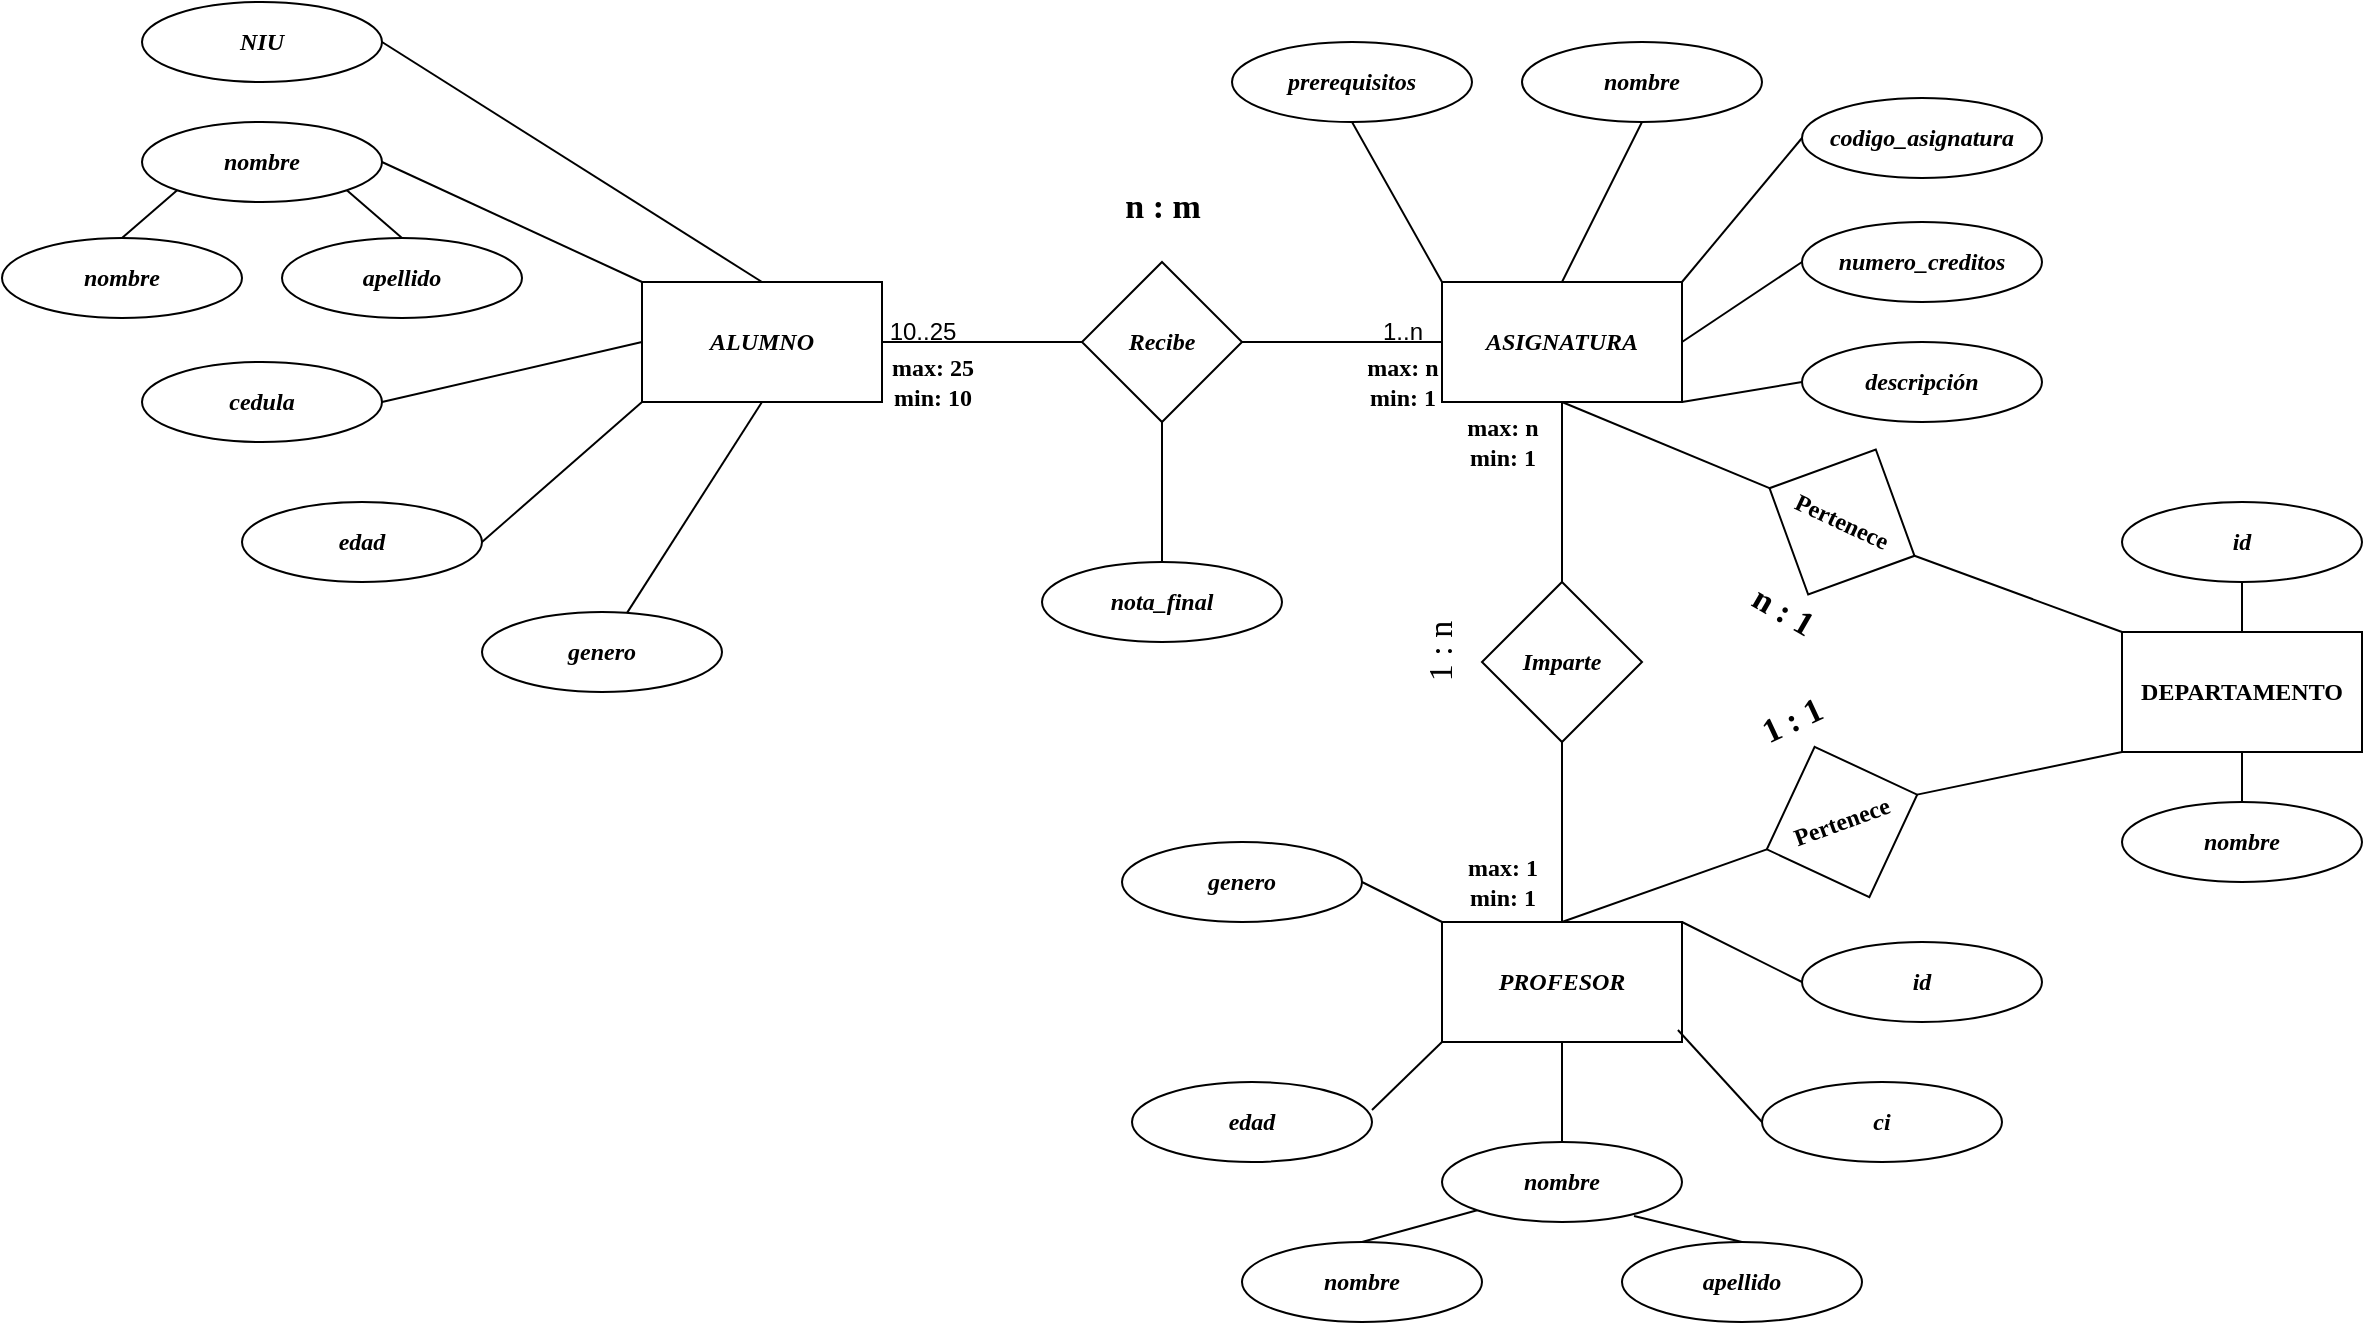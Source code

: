 <mxfile version="21.8.0" type="device">
  <diagram id="R2lEEEUBdFMjLlhIrx00" name="Page-1">
    <mxGraphModel dx="1730" dy="478" grid="1" gridSize="10" guides="1" tooltips="1" connect="1" arrows="1" fold="1" page="1" pageScale="1" pageWidth="850" pageHeight="1100" math="0" shadow="0" extFonts="Permanent Marker^https://fonts.googleapis.com/css?family=Permanent+Marker">
      <root>
        <mxCell id="0" />
        <mxCell id="1" parent="0" />
        <mxCell id="W472uiRHZurD4f3IgPym-1" value="ALUMNO" style="rounded=0;whiteSpace=wrap;html=1;fontStyle=3;fontFamily=Comic Sans MS;" parent="1" vertex="1">
          <mxGeometry x="120" y="240" width="120" height="60" as="geometry" />
        </mxCell>
        <mxCell id="W472uiRHZurD4f3IgPym-2" value="ASIGNATURA" style="rounded=0;whiteSpace=wrap;html=1;fontFamily=Comic Sans MS;fontStyle=3" parent="1" vertex="1">
          <mxGeometry x="520" y="240" width="120" height="60" as="geometry" />
        </mxCell>
        <mxCell id="W472uiRHZurD4f3IgPym-3" value="PROFESOR" style="rounded=0;whiteSpace=wrap;html=1;fontFamily=Comic Sans MS;fontStyle=3" parent="1" vertex="1">
          <mxGeometry x="520" y="560" width="120" height="60" as="geometry" />
        </mxCell>
        <mxCell id="W472uiRHZurD4f3IgPym-4" value="Recibe" style="rhombus;whiteSpace=wrap;html=1;fontFamily=Comic Sans MS;fontStyle=3" parent="1" vertex="1">
          <mxGeometry x="340" y="230" width="80" height="80" as="geometry" />
        </mxCell>
        <mxCell id="W472uiRHZurD4f3IgPym-9" value="" style="endArrow=none;html=1;rounded=0;entryX=0;entryY=0.5;entryDx=0;entryDy=0;exitX=1;exitY=0.5;exitDx=0;exitDy=0;" parent="1" source="W472uiRHZurD4f3IgPym-1" target="W472uiRHZurD4f3IgPym-4" edge="1">
          <mxGeometry width="50" height="50" relative="1" as="geometry">
            <mxPoint x="250" y="270" as="sourcePoint" />
            <mxPoint x="300" y="220" as="targetPoint" />
          </mxGeometry>
        </mxCell>
        <mxCell id="W472uiRHZurD4f3IgPym-11" value="" style="endArrow=none;html=1;rounded=0;exitX=1;exitY=0.5;exitDx=0;exitDy=0;entryX=0;entryY=0.5;entryDx=0;entryDy=0;fontFamily=Comic Sans MS;fontStyle=3" parent="1" source="W472uiRHZurD4f3IgPym-4" target="W472uiRHZurD4f3IgPym-2" edge="1">
          <mxGeometry width="50" height="50" relative="1" as="geometry">
            <mxPoint x="490" y="440" as="sourcePoint" />
            <mxPoint x="540" y="390" as="targetPoint" />
          </mxGeometry>
        </mxCell>
        <mxCell id="W472uiRHZurD4f3IgPym-12" value="Imparte" style="rhombus;whiteSpace=wrap;html=1;fontFamily=Comic Sans MS;fontStyle=3" parent="1" vertex="1">
          <mxGeometry x="540" y="390" width="80" height="80" as="geometry" />
        </mxCell>
        <mxCell id="W472uiRHZurD4f3IgPym-13" value="" style="endArrow=none;html=1;rounded=0;entryX=0.5;entryY=1;entryDx=0;entryDy=0;exitX=0.5;exitY=0;exitDx=0;exitDy=0;" parent="1" source="W472uiRHZurD4f3IgPym-12" target="W472uiRHZurD4f3IgPym-2" edge="1">
          <mxGeometry width="50" height="50" relative="1" as="geometry">
            <mxPoint x="490" y="440" as="sourcePoint" />
            <mxPoint x="540" y="390" as="targetPoint" />
          </mxGeometry>
        </mxCell>
        <mxCell id="W472uiRHZurD4f3IgPym-14" value="" style="endArrow=none;html=1;rounded=0;entryX=0.5;entryY=0;entryDx=0;entryDy=0;exitX=0.5;exitY=1;exitDx=0;exitDy=0;fontFamily=Comic Sans MS;fontStyle=3" parent="1" source="W472uiRHZurD4f3IgPym-12" target="W472uiRHZurD4f3IgPym-3" edge="1">
          <mxGeometry width="50" height="50" relative="1" as="geometry">
            <mxPoint x="490" y="440" as="sourcePoint" />
            <mxPoint x="540" y="390" as="targetPoint" />
          </mxGeometry>
        </mxCell>
        <mxCell id="W472uiRHZurD4f3IgPym-15" value="apellido" style="ellipse;whiteSpace=wrap;html=1;fontStyle=3;fontFamily=Comic Sans MS;" parent="1" vertex="1">
          <mxGeometry x="-60" y="218" width="120" height="40" as="geometry" />
        </mxCell>
        <mxCell id="W472uiRHZurD4f3IgPym-16" value="nombre" style="ellipse;whiteSpace=wrap;html=1;fontStyle=3;fontFamily=Comic Sans MS;" parent="1" vertex="1">
          <mxGeometry x="-200" y="218" width="120" height="40" as="geometry" />
        </mxCell>
        <mxCell id="W472uiRHZurD4f3IgPym-17" value="nombre" style="ellipse;whiteSpace=wrap;html=1;fontStyle=3;fontFamily=Comic Sans MS;" parent="1" vertex="1">
          <mxGeometry x="-130" y="160" width="120" height="40" as="geometry" />
        </mxCell>
        <mxCell id="W472uiRHZurD4f3IgPym-19" value="NIU" style="ellipse;whiteSpace=wrap;html=1;fontStyle=3;fontFamily=Comic Sans MS;" parent="1" vertex="1">
          <mxGeometry x="-130" y="100" width="120" height="40" as="geometry" />
        </mxCell>
        <mxCell id="W472uiRHZurD4f3IgPym-20" value="cedula" style="ellipse;whiteSpace=wrap;html=1;fontStyle=3;fontFamily=Comic Sans MS;" parent="1" vertex="1">
          <mxGeometry x="-130" y="280" width="120" height="40" as="geometry" />
        </mxCell>
        <mxCell id="W472uiRHZurD4f3IgPym-21" value="edad" style="ellipse;whiteSpace=wrap;html=1;fontStyle=3;fontFamily=Comic Sans MS;" parent="1" vertex="1">
          <mxGeometry x="-80" y="350" width="120" height="40" as="geometry" />
        </mxCell>
        <mxCell id="W472uiRHZurD4f3IgPym-22" value="" style="endArrow=none;html=1;rounded=0;entryX=0;entryY=0;entryDx=0;entryDy=0;exitX=1;exitY=0.5;exitDx=0;exitDy=0;fontStyle=3;fontFamily=Comic Sans MS;" parent="1" source="W472uiRHZurD4f3IgPym-17" target="W472uiRHZurD4f3IgPym-1" edge="1">
          <mxGeometry width="50" height="50" relative="1" as="geometry">
            <mxPoint x="20" y="240" as="sourcePoint" />
            <mxPoint x="70" y="190" as="targetPoint" />
          </mxGeometry>
        </mxCell>
        <mxCell id="W472uiRHZurD4f3IgPym-23" value="" style="endArrow=none;html=1;rounded=0;entryX=0.5;entryY=0;entryDx=0;entryDy=0;exitX=1;exitY=0.5;exitDx=0;exitDy=0;fontStyle=3;fontFamily=Comic Sans MS;" parent="1" source="W472uiRHZurD4f3IgPym-19" target="W472uiRHZurD4f3IgPym-1" edge="1">
          <mxGeometry width="50" height="50" relative="1" as="geometry">
            <mxPoint x="20" y="240" as="sourcePoint" />
            <mxPoint x="70" y="190" as="targetPoint" />
          </mxGeometry>
        </mxCell>
        <mxCell id="W472uiRHZurD4f3IgPym-24" value="" style="endArrow=none;html=1;rounded=0;entryX=0;entryY=1;entryDx=0;entryDy=0;exitX=1;exitY=0.5;exitDx=0;exitDy=0;fontStyle=3;fontFamily=Comic Sans MS;" parent="1" source="W472uiRHZurD4f3IgPym-21" target="W472uiRHZurD4f3IgPym-1" edge="1">
          <mxGeometry width="50" height="50" relative="1" as="geometry">
            <mxPoint x="50" y="350" as="sourcePoint" />
            <mxPoint x="70" y="190" as="targetPoint" />
          </mxGeometry>
        </mxCell>
        <mxCell id="W472uiRHZurD4f3IgPym-25" value="" style="endArrow=none;html=1;rounded=0;entryX=0;entryY=0.5;entryDx=0;entryDy=0;exitX=1;exitY=0.5;exitDx=0;exitDy=0;fontStyle=3;fontFamily=Comic Sans MS;" parent="1" source="W472uiRHZurD4f3IgPym-20" target="W472uiRHZurD4f3IgPym-1" edge="1">
          <mxGeometry width="50" height="50" relative="1" as="geometry">
            <mxPoint x="20" y="240" as="sourcePoint" />
            <mxPoint x="70" y="190" as="targetPoint" />
          </mxGeometry>
        </mxCell>
        <mxCell id="W472uiRHZurD4f3IgPym-26" value="" style="endArrow=none;html=1;rounded=0;exitX=0.5;exitY=0;exitDx=0;exitDy=0;entryX=0;entryY=1;entryDx=0;entryDy=0;fontStyle=3;fontFamily=Comic Sans MS;" parent="1" source="W472uiRHZurD4f3IgPym-16" target="W472uiRHZurD4f3IgPym-17" edge="1">
          <mxGeometry width="50" height="50" relative="1" as="geometry">
            <mxPoint x="20" y="240" as="sourcePoint" />
            <mxPoint x="70" y="190" as="targetPoint" />
          </mxGeometry>
        </mxCell>
        <mxCell id="W472uiRHZurD4f3IgPym-27" value="" style="endArrow=none;html=1;rounded=0;exitX=1;exitY=1;exitDx=0;exitDy=0;entryX=0.5;entryY=0;entryDx=0;entryDy=0;fontStyle=3;fontFamily=Comic Sans MS;" parent="1" source="W472uiRHZurD4f3IgPym-17" target="W472uiRHZurD4f3IgPym-15" edge="1">
          <mxGeometry width="50" height="50" relative="1" as="geometry">
            <mxPoint x="20" y="240" as="sourcePoint" />
            <mxPoint x="70" y="190" as="targetPoint" />
          </mxGeometry>
        </mxCell>
        <mxCell id="W472uiRHZurD4f3IgPym-28" value="nombre" style="ellipse;whiteSpace=wrap;html=1;fontStyle=3;fontFamily=Comic Sans MS;" parent="1" vertex="1">
          <mxGeometry x="560" y="120" width="120" height="40" as="geometry" />
        </mxCell>
        <mxCell id="W472uiRHZurD4f3IgPym-29" value="codigo_asignatura" style="ellipse;whiteSpace=wrap;html=1;fontStyle=3;fontFamily=Comic Sans MS;" parent="1" vertex="1">
          <mxGeometry x="700" y="148" width="120" height="40" as="geometry" />
        </mxCell>
        <mxCell id="W472uiRHZurD4f3IgPym-30" value="" style="endArrow=none;html=1;rounded=0;entryX=0.5;entryY=1;entryDx=0;entryDy=0;exitX=0.5;exitY=0;exitDx=0;exitDy=0;fontFamily=Comic Sans MS;fontStyle=3" parent="1" source="W472uiRHZurD4f3IgPym-2" target="W472uiRHZurD4f3IgPym-28" edge="1">
          <mxGeometry width="50" height="50" relative="1" as="geometry">
            <mxPoint x="370" y="340" as="sourcePoint" />
            <mxPoint x="420" y="290" as="targetPoint" />
          </mxGeometry>
        </mxCell>
        <mxCell id="W472uiRHZurD4f3IgPym-32" value="" style="endArrow=none;html=1;rounded=0;entryX=0;entryY=0.5;entryDx=0;entryDy=0;exitX=1;exitY=0;exitDx=0;exitDy=0;fontFamily=Comic Sans MS;fontStyle=3" parent="1" source="W472uiRHZurD4f3IgPym-2" target="W472uiRHZurD4f3IgPym-29" edge="1">
          <mxGeometry width="50" height="50" relative="1" as="geometry">
            <mxPoint x="370" y="340" as="sourcePoint" />
            <mxPoint x="420" y="290" as="targetPoint" />
          </mxGeometry>
        </mxCell>
        <mxCell id="W472uiRHZurD4f3IgPym-33" value="genero" style="ellipse;whiteSpace=wrap;html=1;fontStyle=3;fontFamily=Comic Sans MS;" parent="1" vertex="1">
          <mxGeometry x="360" y="520" width="120" height="40" as="geometry" />
        </mxCell>
        <mxCell id="W472uiRHZurD4f3IgPym-34" value="id" style="ellipse;whiteSpace=wrap;html=1;fontStyle=3;fontFamily=Comic Sans MS;" parent="1" vertex="1">
          <mxGeometry x="700" y="570" width="120" height="40" as="geometry" />
        </mxCell>
        <mxCell id="W472uiRHZurD4f3IgPym-35" value="ci" style="ellipse;whiteSpace=wrap;html=1;fontStyle=3;fontFamily=Comic Sans MS;" parent="1" vertex="1">
          <mxGeometry x="680" y="640" width="120" height="40" as="geometry" />
        </mxCell>
        <mxCell id="W472uiRHZurD4f3IgPym-36" value="nombre" style="ellipse;whiteSpace=wrap;html=1;fontStyle=3;fontFamily=Comic Sans MS;" parent="1" vertex="1">
          <mxGeometry x="520" y="670" width="120" height="40" as="geometry" />
        </mxCell>
        <mxCell id="W472uiRHZurD4f3IgPym-37" value="edad" style="ellipse;whiteSpace=wrap;html=1;fontStyle=3;fontFamily=Comic Sans MS;" parent="1" vertex="1">
          <mxGeometry x="365" y="640" width="120" height="40" as="geometry" />
        </mxCell>
        <mxCell id="W472uiRHZurD4f3IgPym-38" value="" style="endArrow=none;html=1;rounded=0;entryX=0;entryY=1;entryDx=0;entryDy=0;exitX=1;exitY=0.35;exitDx=0;exitDy=0;exitPerimeter=0;fontFamily=Comic Sans MS;fontStyle=3" parent="1" source="W472uiRHZurD4f3IgPym-37" target="W472uiRHZurD4f3IgPym-3" edge="1">
          <mxGeometry width="50" height="50" relative="1" as="geometry">
            <mxPoint x="370" y="640" as="sourcePoint" />
            <mxPoint x="420" y="590" as="targetPoint" />
          </mxGeometry>
        </mxCell>
        <mxCell id="W472uiRHZurD4f3IgPym-39" value="" style="endArrow=none;html=1;rounded=0;entryX=0.5;entryY=1;entryDx=0;entryDy=0;exitX=0.5;exitY=0;exitDx=0;exitDy=0;fontFamily=Comic Sans MS;fontStyle=3" parent="1" source="W472uiRHZurD4f3IgPym-36" target="W472uiRHZurD4f3IgPym-3" edge="1">
          <mxGeometry width="50" height="50" relative="1" as="geometry">
            <mxPoint x="370" y="640" as="sourcePoint" />
            <mxPoint x="420" y="590" as="targetPoint" />
          </mxGeometry>
        </mxCell>
        <mxCell id="W472uiRHZurD4f3IgPym-40" value="" style="endArrow=none;html=1;rounded=0;entryX=1;entryY=0.5;entryDx=0;entryDy=0;exitX=0;exitY=0;exitDx=0;exitDy=0;fontFamily=Comic Sans MS;fontStyle=3" parent="1" source="W472uiRHZurD4f3IgPym-3" target="W472uiRHZurD4f3IgPym-33" edge="1">
          <mxGeometry width="50" height="50" relative="1" as="geometry">
            <mxPoint x="370" y="640" as="sourcePoint" />
            <mxPoint x="420" y="590" as="targetPoint" />
          </mxGeometry>
        </mxCell>
        <mxCell id="W472uiRHZurD4f3IgPym-41" value="" style="endArrow=none;html=1;rounded=0;entryX=0;entryY=0.5;entryDx=0;entryDy=0;exitX=1;exitY=0;exitDx=0;exitDy=0;fontFamily=Comic Sans MS;fontStyle=3" parent="1" source="W472uiRHZurD4f3IgPym-3" target="W472uiRHZurD4f3IgPym-34" edge="1">
          <mxGeometry width="50" height="50" relative="1" as="geometry">
            <mxPoint x="370" y="640" as="sourcePoint" />
            <mxPoint x="420" y="590" as="targetPoint" />
          </mxGeometry>
        </mxCell>
        <mxCell id="W472uiRHZurD4f3IgPym-42" value="" style="endArrow=none;html=1;rounded=0;entryX=0;entryY=0.5;entryDx=0;entryDy=0;exitX=0.983;exitY=0.9;exitDx=0;exitDy=0;fontFamily=Comic Sans MS;fontStyle=3;exitPerimeter=0;" parent="1" source="W472uiRHZurD4f3IgPym-3" target="W472uiRHZurD4f3IgPym-35" edge="1">
          <mxGeometry width="50" height="50" relative="1" as="geometry">
            <mxPoint x="370" y="640" as="sourcePoint" />
            <mxPoint x="420" y="590" as="targetPoint" />
          </mxGeometry>
        </mxCell>
        <mxCell id="W472uiRHZurD4f3IgPym-44" value="nota_final" style="ellipse;whiteSpace=wrap;html=1;fontStyle=3;fontFamily=Comic Sans MS;" parent="1" vertex="1">
          <mxGeometry x="320" y="380" width="120" height="40" as="geometry" />
        </mxCell>
        <mxCell id="W472uiRHZurD4f3IgPym-46" value="" style="endArrow=none;html=1;rounded=0;exitX=0.5;exitY=0;exitDx=0;exitDy=0;entryX=0.5;entryY=1;entryDx=0;entryDy=0;" parent="1" source="W472uiRHZurD4f3IgPym-44" target="W472uiRHZurD4f3IgPym-4" edge="1">
          <mxGeometry width="50" height="50" relative="1" as="geometry">
            <mxPoint x="370" y="340" as="sourcePoint" />
            <mxPoint x="420" y="290" as="targetPoint" />
          </mxGeometry>
        </mxCell>
        <mxCell id="W472uiRHZurD4f3IgPym-47" value="n : m" style="text;html=1;align=center;verticalAlign=middle;resizable=0;points=[];autosize=1;strokeColor=none;fillColor=none;fontFamily=Comic Sans MS;fontStyle=1;fontSize=17;" parent="1" vertex="1">
          <mxGeometry x="345" y="188" width="70" height="30" as="geometry" />
        </mxCell>
        <mxCell id="W472uiRHZurD4f3IgPym-48" value="max: 25&lt;br&gt;min: 10" style="text;html=1;align=center;verticalAlign=middle;resizable=0;points=[];autosize=1;strokeColor=none;fillColor=none;fontStyle=1;fontFamily=Comic Sans MS;" parent="1" vertex="1">
          <mxGeometry x="230" y="270" width="70" height="40" as="geometry" />
        </mxCell>
        <mxCell id="W472uiRHZurD4f3IgPym-49" value="max: n&lt;br style=&quot;font-size: 12px;&quot;&gt;min: 1" style="text;html=1;align=center;verticalAlign=middle;resizable=0;points=[];autosize=1;strokeColor=none;fillColor=none;fontStyle=1;fontFamily=Comic Sans MS;fontSize=12;" parent="1" vertex="1">
          <mxGeometry x="470" y="270" width="60" height="40" as="geometry" />
        </mxCell>
        <mxCell id="W472uiRHZurD4f3IgPym-50" value="10..25" style="text;html=1;align=center;verticalAlign=middle;resizable=0;points=[];autosize=1;strokeColor=none;fillColor=none;" parent="1" vertex="1">
          <mxGeometry x="230" y="250" width="60" height="30" as="geometry" />
        </mxCell>
        <mxCell id="W472uiRHZurD4f3IgPym-51" value="1..n" style="text;html=1;align=center;verticalAlign=middle;resizable=0;points=[];autosize=1;strokeColor=none;fillColor=none;" parent="1" vertex="1">
          <mxGeometry x="480" y="250" width="40" height="30" as="geometry" />
        </mxCell>
        <mxCell id="W472uiRHZurD4f3IgPym-52" value="max: n&lt;br&gt;min: 1" style="text;html=1;align=center;verticalAlign=middle;resizable=0;points=[];autosize=1;strokeColor=none;fillColor=none;fontStyle=1;fontFamily=Comic Sans MS;" parent="1" vertex="1">
          <mxGeometry x="520" y="300" width="60" height="40" as="geometry" />
        </mxCell>
        <mxCell id="W472uiRHZurD4f3IgPym-53" value="max: 1&lt;br&gt;min: 1" style="text;html=1;align=center;verticalAlign=middle;resizable=0;points=[];autosize=1;strokeColor=none;fillColor=none;fontStyle=1;fontFamily=Comic Sans MS;" parent="1" vertex="1">
          <mxGeometry x="520" y="520" width="60" height="40" as="geometry" />
        </mxCell>
        <mxCell id="W472uiRHZurD4f3IgPym-54" value="1 : n" style="text;html=1;align=center;verticalAlign=middle;resizable=0;points=[];autosize=1;strokeColor=none;fillColor=none;fontFamily=Comic Sans MS;fontStyle=0;fontSize=17;rotation=-90;" parent="1" vertex="1">
          <mxGeometry x="490" y="410" width="60" height="30" as="geometry" />
        </mxCell>
        <mxCell id="Yl1--5wqZdnv5GloQE7u-1" value="genero" style="ellipse;whiteSpace=wrap;html=1;fontStyle=3;fontFamily=Comic Sans MS;" vertex="1" parent="1">
          <mxGeometry x="40" y="405" width="120" height="40" as="geometry" />
        </mxCell>
        <mxCell id="Yl1--5wqZdnv5GloQE7u-2" value="" style="endArrow=none;html=1;rounded=0;fontStyle=3;fontFamily=Comic Sans MS;" edge="1" parent="1" source="Yl1--5wqZdnv5GloQE7u-1">
          <mxGeometry width="50" height="50" relative="1" as="geometry">
            <mxPoint x="210" y="350" as="sourcePoint" />
            <mxPoint x="180" y="300" as="targetPoint" />
          </mxGeometry>
        </mxCell>
        <mxCell id="Yl1--5wqZdnv5GloQE7u-4" value="prerequisitos" style="ellipse;whiteSpace=wrap;html=1;fontStyle=3;fontFamily=Comic Sans MS;" vertex="1" parent="1">
          <mxGeometry x="415" y="120" width="120" height="40" as="geometry" />
        </mxCell>
        <mxCell id="Yl1--5wqZdnv5GloQE7u-5" value="" style="endArrow=none;html=1;rounded=0;entryX=0.5;entryY=1;entryDx=0;entryDy=0;fontFamily=Comic Sans MS;fontStyle=3;exitX=0;exitY=0;exitDx=0;exitDy=0;" edge="1" parent="1" target="Yl1--5wqZdnv5GloQE7u-4" source="W472uiRHZurD4f3IgPym-2">
          <mxGeometry width="50" height="50" relative="1" as="geometry">
            <mxPoint x="520" y="230" as="sourcePoint" />
            <mxPoint x="290" y="230" as="targetPoint" />
          </mxGeometry>
        </mxCell>
        <mxCell id="Yl1--5wqZdnv5GloQE7u-6" value="numero_creditos" style="ellipse;whiteSpace=wrap;html=1;fontStyle=3;fontFamily=Comic Sans MS;" vertex="1" parent="1">
          <mxGeometry x="700" y="210" width="120" height="40" as="geometry" />
        </mxCell>
        <mxCell id="Yl1--5wqZdnv5GloQE7u-7" value="" style="endArrow=none;html=1;rounded=0;entryX=0;entryY=0.5;entryDx=0;entryDy=0;exitX=1;exitY=0.5;exitDx=0;exitDy=0;fontFamily=Comic Sans MS;fontStyle=3" edge="1" parent="1" target="Yl1--5wqZdnv5GloQE7u-6" source="W472uiRHZurD4f3IgPym-2">
          <mxGeometry width="50" height="50" relative="1" as="geometry">
            <mxPoint x="780" y="340" as="sourcePoint" />
            <mxPoint x="620" y="390" as="targetPoint" />
          </mxGeometry>
        </mxCell>
        <mxCell id="Yl1--5wqZdnv5GloQE7u-8" value="descripción" style="ellipse;whiteSpace=wrap;html=1;fontStyle=3;fontFamily=Comic Sans MS;" vertex="1" parent="1">
          <mxGeometry x="700" y="270" width="120" height="40" as="geometry" />
        </mxCell>
        <mxCell id="Yl1--5wqZdnv5GloQE7u-9" value="" style="endArrow=none;html=1;rounded=0;entryX=0;entryY=0.5;entryDx=0;entryDy=0;exitX=1;exitY=1;exitDx=0;exitDy=0;fontFamily=Comic Sans MS;fontStyle=2" edge="1" parent="1" target="Yl1--5wqZdnv5GloQE7u-8" source="W472uiRHZurD4f3IgPym-2">
          <mxGeometry width="50" height="50" relative="1" as="geometry">
            <mxPoint x="790" y="393" as="sourcePoint" />
            <mxPoint x="630" y="443" as="targetPoint" />
          </mxGeometry>
        </mxCell>
        <mxCell id="Yl1--5wqZdnv5GloQE7u-12" value="nombre" style="ellipse;whiteSpace=wrap;html=1;fontStyle=3;fontFamily=Comic Sans MS;" vertex="1" parent="1">
          <mxGeometry x="420" y="720" width="120" height="40" as="geometry" />
        </mxCell>
        <mxCell id="Yl1--5wqZdnv5GloQE7u-13" value="" style="endArrow=none;html=1;rounded=0;entryX=0;entryY=1;entryDx=0;entryDy=0;exitX=0.5;exitY=0;exitDx=0;exitDy=0;fontFamily=Comic Sans MS;fontStyle=3" edge="1" parent="1" source="Yl1--5wqZdnv5GloQE7u-12" target="W472uiRHZurD4f3IgPym-36">
          <mxGeometry width="50" height="50" relative="1" as="geometry">
            <mxPoint x="270" y="720" as="sourcePoint" />
            <mxPoint x="480" y="700" as="targetPoint" />
          </mxGeometry>
        </mxCell>
        <mxCell id="Yl1--5wqZdnv5GloQE7u-14" value="apellido" style="ellipse;whiteSpace=wrap;html=1;fontStyle=3;fontFamily=Comic Sans MS;" vertex="1" parent="1">
          <mxGeometry x="610" y="720" width="120" height="40" as="geometry" />
        </mxCell>
        <mxCell id="Yl1--5wqZdnv5GloQE7u-15" value="" style="endArrow=none;html=1;rounded=0;entryX=0.8;entryY=0.925;entryDx=0;entryDy=0;exitX=0.5;exitY=0;exitDx=0;exitDy=0;fontFamily=Comic Sans MS;fontStyle=3;entryPerimeter=0;" edge="1" parent="1" source="Yl1--5wqZdnv5GloQE7u-14" target="W472uiRHZurD4f3IgPym-36">
          <mxGeometry width="50" height="50" relative="1" as="geometry">
            <mxPoint x="440" y="720" as="sourcePoint" />
            <mxPoint x="650" y="700" as="targetPoint" />
          </mxGeometry>
        </mxCell>
        <mxCell id="Yl1--5wqZdnv5GloQE7u-18" value="DEPARTAMENTO" style="rounded=0;whiteSpace=wrap;html=1;fontFamily=Comic Sans MS;fontStyle=1" vertex="1" parent="1">
          <mxGeometry x="860" y="415" width="120" height="60" as="geometry" />
        </mxCell>
        <mxCell id="Yl1--5wqZdnv5GloQE7u-24" value="Pertenece" style="rhombus;whiteSpace=wrap;html=1;rotation=-20;fontFamily=Comic Sans MS;fontStyle=1" vertex="1" parent="1">
          <mxGeometry x="680" y="470" width="80" height="80" as="geometry" />
        </mxCell>
        <mxCell id="Yl1--5wqZdnv5GloQE7u-28" value="" style="endArrow=none;html=1;rounded=0;exitX=0.5;exitY=0;exitDx=0;exitDy=0;entryX=0;entryY=0.5;entryDx=0;entryDy=0;" edge="1" parent="1" source="W472uiRHZurD4f3IgPym-3" target="Yl1--5wqZdnv5GloQE7u-24">
          <mxGeometry width="50" height="50" relative="1" as="geometry">
            <mxPoint x="530" y="500" as="sourcePoint" />
            <mxPoint x="680" y="500" as="targetPoint" />
          </mxGeometry>
        </mxCell>
        <mxCell id="Yl1--5wqZdnv5GloQE7u-29" value="" style="endArrow=none;html=1;rounded=0;entryX=0;entryY=1;entryDx=0;entryDy=0;exitX=1;exitY=0.5;exitDx=0;exitDy=0;fontFamily=Comic Sans MS;fontStyle=1" edge="1" parent="1" source="Yl1--5wqZdnv5GloQE7u-24" target="Yl1--5wqZdnv5GloQE7u-18">
          <mxGeometry width="50" height="50" relative="1" as="geometry">
            <mxPoint x="530" y="500" as="sourcePoint" />
            <mxPoint x="580" y="450" as="targetPoint" />
          </mxGeometry>
        </mxCell>
        <mxCell id="Yl1--5wqZdnv5GloQE7u-30" value="Pertenece" style="rhombus;whiteSpace=wrap;html=1;rotation=25;fontFamily=Comic Sans MS;fontStyle=1" vertex="1" parent="1">
          <mxGeometry x="680" y="320" width="80" height="80" as="geometry" />
        </mxCell>
        <mxCell id="Yl1--5wqZdnv5GloQE7u-31" value="" style="endArrow=none;html=1;rounded=0;entryX=1;entryY=0;entryDx=0;entryDy=0;entryPerimeter=0;exitX=0;exitY=0.5;exitDx=0;exitDy=0;" edge="1" parent="1" source="Yl1--5wqZdnv5GloQE7u-30" target="W472uiRHZurD4f3IgPym-52">
          <mxGeometry width="50" height="50" relative="1" as="geometry">
            <mxPoint x="530" y="500" as="sourcePoint" />
            <mxPoint x="580" y="450" as="targetPoint" />
          </mxGeometry>
        </mxCell>
        <mxCell id="Yl1--5wqZdnv5GloQE7u-32" value="" style="endArrow=none;html=1;rounded=0;entryX=0;entryY=0;entryDx=0;entryDy=0;exitX=1;exitY=0.5;exitDx=0;exitDy=0;fontFamily=Comic Sans MS;fontStyle=1" edge="1" parent="1" source="Yl1--5wqZdnv5GloQE7u-30" target="Yl1--5wqZdnv5GloQE7u-18">
          <mxGeometry width="50" height="50" relative="1" as="geometry">
            <mxPoint x="530" y="500" as="sourcePoint" />
            <mxPoint x="580" y="450" as="targetPoint" />
          </mxGeometry>
        </mxCell>
        <mxCell id="Yl1--5wqZdnv5GloQE7u-33" value="n : 1" style="text;html=1;align=center;verticalAlign=middle;resizable=0;points=[];autosize=1;strokeColor=none;fillColor=none;fontFamily=Comic Sans MS;fontStyle=1;fontSize=17;rotation=30;" vertex="1" parent="1">
          <mxGeometry x="660" y="390" width="60" height="30" as="geometry" />
        </mxCell>
        <mxCell id="Yl1--5wqZdnv5GloQE7u-34" value="1 : 1" style="text;html=1;align=center;verticalAlign=middle;resizable=0;points=[];autosize=1;strokeColor=none;fillColor=none;fontFamily=Comic Sans MS;fontStyle=1;fontSize=17;rotation=-25;" vertex="1" parent="1">
          <mxGeometry x="660" y="445" width="70" height="30" as="geometry" />
        </mxCell>
        <mxCell id="Yl1--5wqZdnv5GloQE7u-35" value="nombre" style="ellipse;whiteSpace=wrap;html=1;fontStyle=3;fontFamily=Comic Sans MS;" vertex="1" parent="1">
          <mxGeometry x="860" y="500" width="120" height="40" as="geometry" />
        </mxCell>
        <mxCell id="Yl1--5wqZdnv5GloQE7u-36" value="" style="endArrow=none;html=1;rounded=0;entryX=0.5;entryY=1;entryDx=0;entryDy=0;exitX=0.5;exitY=0;exitDx=0;exitDy=0;fontFamily=Comic Sans MS;fontStyle=3" edge="1" parent="1" source="Yl1--5wqZdnv5GloQE7u-35" target="Yl1--5wqZdnv5GloQE7u-18">
          <mxGeometry width="50" height="50" relative="1" as="geometry">
            <mxPoint x="710" y="500" as="sourcePoint" />
            <mxPoint x="920" y="480" as="targetPoint" />
          </mxGeometry>
        </mxCell>
        <mxCell id="Yl1--5wqZdnv5GloQE7u-37" value="id" style="ellipse;whiteSpace=wrap;html=1;fontStyle=3;fontFamily=Comic Sans MS;" vertex="1" parent="1">
          <mxGeometry x="860" y="350" width="120" height="40" as="geometry" />
        </mxCell>
        <mxCell id="Yl1--5wqZdnv5GloQE7u-38" value="" style="endArrow=none;html=1;rounded=0;entryX=0.5;entryY=1;entryDx=0;entryDy=0;exitX=0.5;exitY=0;exitDx=0;exitDy=0;fontFamily=Comic Sans MS;fontStyle=3" edge="1" parent="1" source="Yl1--5wqZdnv5GloQE7u-18" target="Yl1--5wqZdnv5GloQE7u-37">
          <mxGeometry width="50" height="50" relative="1" as="geometry">
            <mxPoint x="720" y="265" as="sourcePoint" />
            <mxPoint x="930" y="245" as="targetPoint" />
          </mxGeometry>
        </mxCell>
      </root>
    </mxGraphModel>
  </diagram>
</mxfile>
